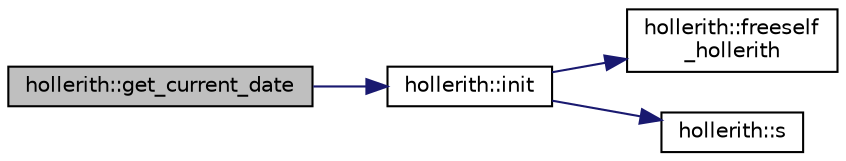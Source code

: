 digraph "hollerith::get_current_date"
{
  edge [fontname="Helvetica",fontsize="10",labelfontname="Helvetica",labelfontsize="10"];
  node [fontname="Helvetica",fontsize="10",shape=record];
  rankdir="LR";
  Node539 [label="hollerith::get_current_date",height=0.2,width=0.4,color="black", fillcolor="grey75", style="filled", fontcolor="black"];
  Node539 -> Node540 [color="midnightblue",fontsize="10",style="solid",fontname="Helvetica"];
  Node540 [label="hollerith::init",height=0.2,width=0.4,color="black", fillcolor="white", style="filled",URL="$d8/d99/classhollerith.html#af51ae7b943056db367f3c205a5a1cc4b"];
  Node540 -> Node541 [color="midnightblue",fontsize="10",style="solid",fontname="Helvetica"];
  Node541 [label="hollerith::freeself\l_hollerith",height=0.2,width=0.4,color="black", fillcolor="white", style="filled",URL="$d8/d99/classhollerith.html#a240d1b30780c9e09323d0b3ad5e2d1f7"];
  Node540 -> Node542 [color="midnightblue",fontsize="10",style="solid",fontname="Helvetica"];
  Node542 [label="hollerith::s",height=0.2,width=0.4,color="black", fillcolor="white", style="filled",URL="$d8/d99/classhollerith.html#af61fce2d06f211b25fe3838e4dfee77a"];
}
